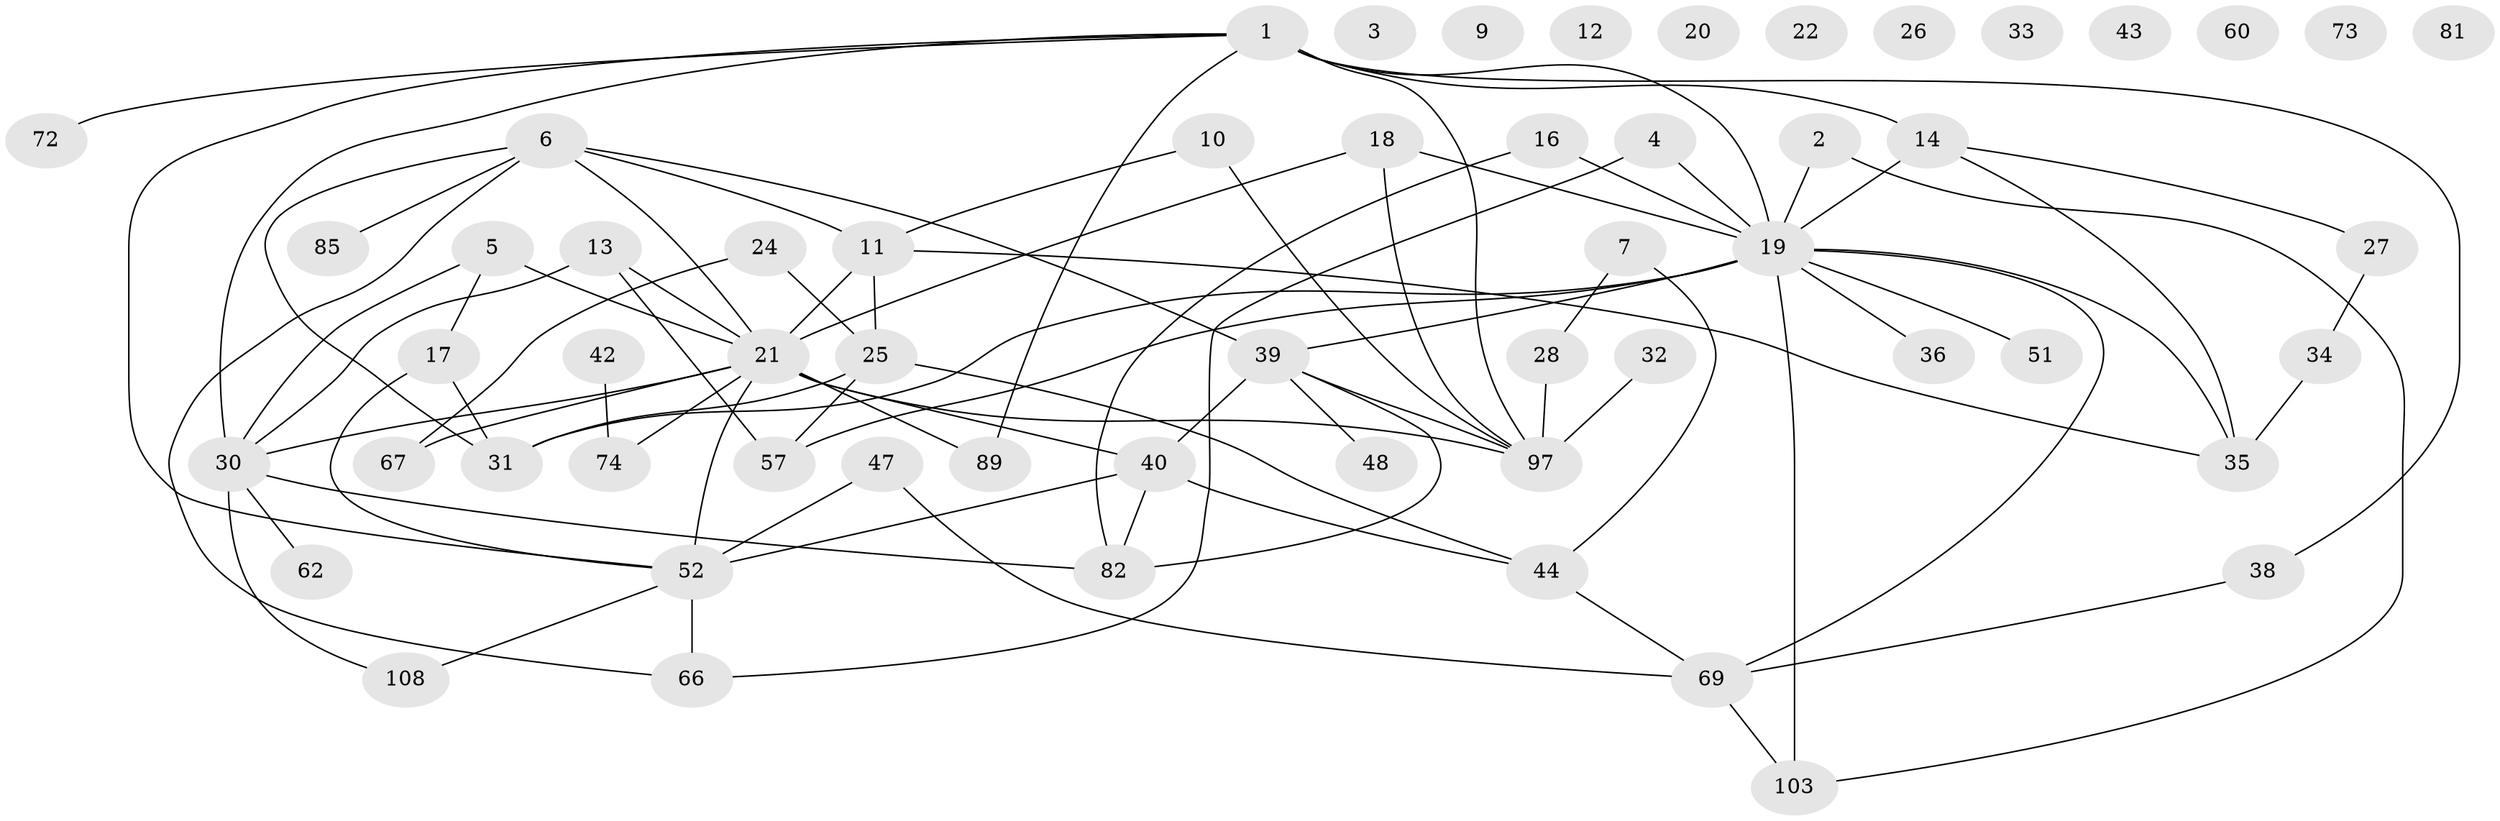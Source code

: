 // original degree distribution, {7: 0.017241379310344827, 1: 0.1724137931034483, 0: 0.08620689655172414, 2: 0.29310344827586204, 3: 0.19827586206896552, 4: 0.1206896551724138, 5: 0.07758620689655173, 10: 0.008620689655172414, 6: 0.02586206896551724}
// Generated by graph-tools (version 1.1) at 2025/12/03/09/25 04:12:52]
// undirected, 58 vertices, 83 edges
graph export_dot {
graph [start="1"]
  node [color=gray90,style=filled];
  1 [super="+75+8+46"];
  2 [super="+15"];
  3;
  4;
  5;
  6 [super="+95"];
  7;
  9;
  10;
  11 [super="+29"];
  12;
  13 [super="+50"];
  14 [super="+55+64+63"];
  16;
  17 [super="+59"];
  18;
  19 [super="+115+49+54"];
  20 [super="+80"];
  21 [super="+23"];
  22;
  24;
  25 [super="+93"];
  26;
  27;
  28;
  30 [super="+58"];
  31 [super="+41"];
  32;
  33;
  34 [super="+84"];
  35 [super="+88"];
  36;
  38;
  39 [super="+94+79"];
  40 [super="+45+61+90"];
  42;
  43;
  44 [super="+56"];
  47;
  48;
  51;
  52 [super="+76+92"];
  57;
  60;
  62;
  66 [super="+83"];
  67;
  69 [super="+91+86"];
  72;
  73;
  74 [super="+100+110"];
  81;
  82;
  85;
  89;
  97 [super="+105"];
  103 [super="+112"];
  108;
  1 -- 72;
  1 -- 14 [weight=2];
  1 -- 52 [weight=2];
  1 -- 97;
  1 -- 38;
  1 -- 30;
  1 -- 89;
  1 -- 19;
  2 -- 19;
  2 -- 103;
  4 -- 66;
  4 -- 19;
  5 -- 17;
  5 -- 21;
  5 -- 30;
  6 -- 39;
  6 -- 66;
  6 -- 85;
  6 -- 31;
  6 -- 21;
  6 -- 11;
  7 -- 28;
  7 -- 44;
  10 -- 97;
  10 -- 11;
  11 -- 21 [weight=2];
  11 -- 35;
  11 -- 25;
  13 -- 57;
  13 -- 21;
  13 -- 30;
  14 -- 27;
  14 -- 19;
  14 -- 35;
  16 -- 82;
  16 -- 19;
  17 -- 31;
  17 -- 52 [weight=2];
  18 -- 21;
  18 -- 97;
  18 -- 19;
  19 -- 35;
  19 -- 36;
  19 -- 69;
  19 -- 39;
  19 -- 103;
  19 -- 57;
  19 -- 31;
  19 -- 51;
  21 -- 97;
  21 -- 67;
  21 -- 40;
  21 -- 74;
  21 -- 52;
  21 -- 89;
  21 -- 30;
  24 -- 67;
  24 -- 25;
  25 -- 31;
  25 -- 57;
  25 -- 44;
  27 -- 34;
  28 -- 97;
  30 -- 82;
  30 -- 62;
  30 -- 108;
  32 -- 97;
  34 -- 35 [weight=2];
  38 -- 69;
  39 -- 40;
  39 -- 97;
  39 -- 82;
  39 -- 48;
  40 -- 82;
  40 -- 52 [weight=3];
  40 -- 44;
  42 -- 74;
  44 -- 69;
  47 -- 69;
  47 -- 52 [weight=2];
  52 -- 108;
  52 -- 66;
  69 -- 103;
}
